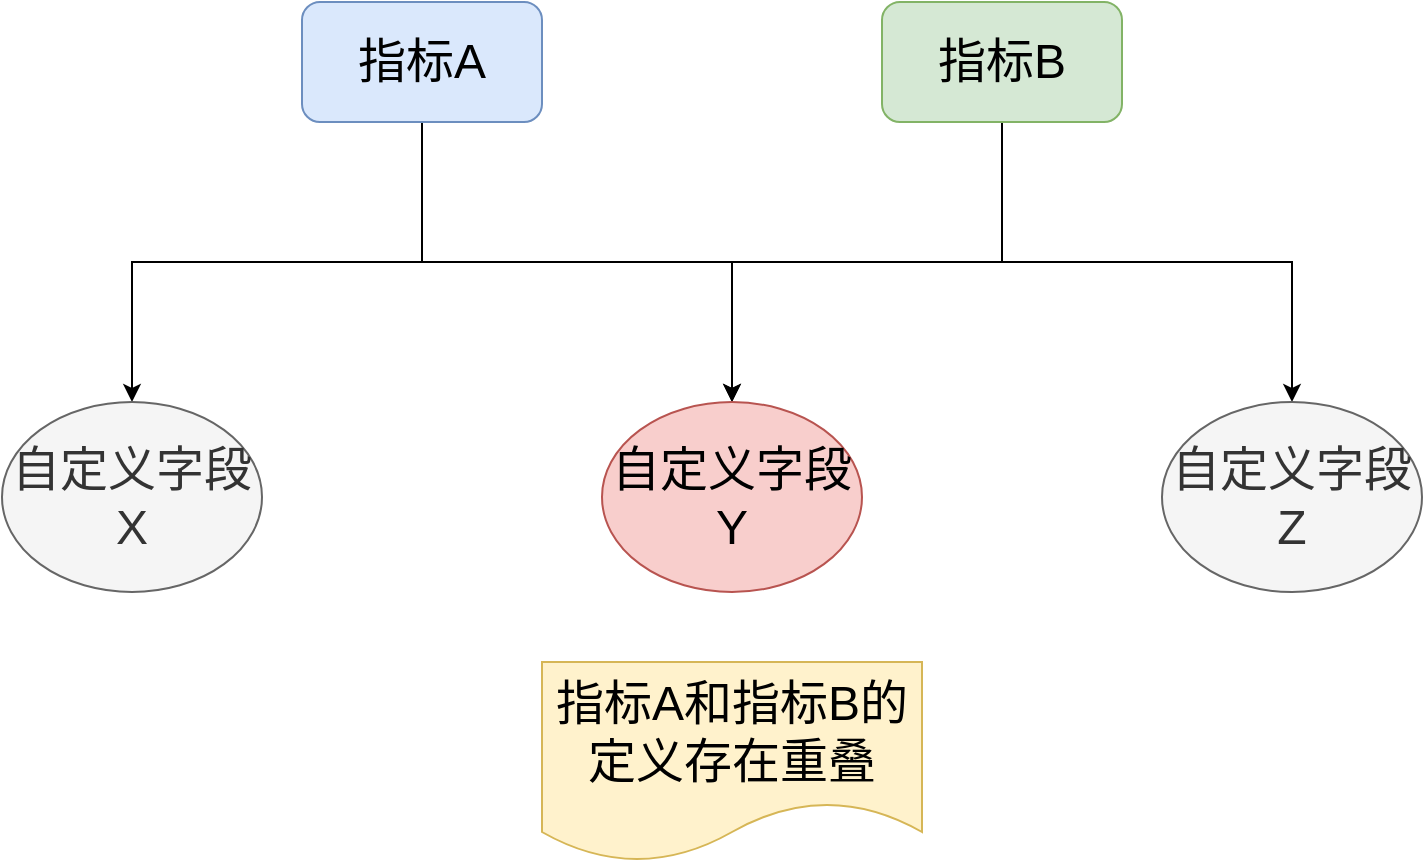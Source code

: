 <mxfile version="22.0.8" type="github">
  <diagram name="第 1 页" id="KLuJBzFRZ4RgJXD0yPbg">
    <mxGraphModel dx="910" dy="477" grid="1" gridSize="10" guides="1" tooltips="1" connect="1" arrows="1" fold="1" page="1" pageScale="1" pageWidth="827" pageHeight="1169" math="0" shadow="0">
      <root>
        <mxCell id="0" />
        <mxCell id="1" parent="0" />
        <mxCell id="tOw1Q5VsJJZ9V1xTStL0-7" style="edgeStyle=orthogonalEdgeStyle;rounded=0;orthogonalLoop=1;jettySize=auto;html=1;exitX=0.5;exitY=1;exitDx=0;exitDy=0;" edge="1" parent="1" source="tOw1Q5VsJJZ9V1xTStL0-1" target="tOw1Q5VsJJZ9V1xTStL0-4">
          <mxGeometry relative="1" as="geometry" />
        </mxCell>
        <mxCell id="tOw1Q5VsJJZ9V1xTStL0-8" style="edgeStyle=orthogonalEdgeStyle;rounded=0;orthogonalLoop=1;jettySize=auto;html=1;exitX=0.5;exitY=1;exitDx=0;exitDy=0;entryX=0.5;entryY=0;entryDx=0;entryDy=0;" edge="1" parent="1" source="tOw1Q5VsJJZ9V1xTStL0-1" target="tOw1Q5VsJJZ9V1xTStL0-5">
          <mxGeometry relative="1" as="geometry" />
        </mxCell>
        <mxCell id="tOw1Q5VsJJZ9V1xTStL0-1" value="&lt;font style=&quot;font-size: 24px;&quot;&gt;指标A&lt;/font&gt;" style="rounded=1;whiteSpace=wrap;html=1;fillColor=#dae8fc;strokeColor=#6c8ebf;" vertex="1" parent="1">
          <mxGeometry x="250" y="120" width="120" height="60" as="geometry" />
        </mxCell>
        <mxCell id="tOw1Q5VsJJZ9V1xTStL0-9" style="edgeStyle=orthogonalEdgeStyle;rounded=0;orthogonalLoop=1;jettySize=auto;html=1;exitX=0.5;exitY=1;exitDx=0;exitDy=0;entryX=0.5;entryY=0;entryDx=0;entryDy=0;" edge="1" parent="1" source="tOw1Q5VsJJZ9V1xTStL0-2" target="tOw1Q5VsJJZ9V1xTStL0-5">
          <mxGeometry relative="1" as="geometry" />
        </mxCell>
        <mxCell id="tOw1Q5VsJJZ9V1xTStL0-10" style="edgeStyle=orthogonalEdgeStyle;rounded=0;orthogonalLoop=1;jettySize=auto;html=1;exitX=0.5;exitY=1;exitDx=0;exitDy=0;entryX=0.5;entryY=0;entryDx=0;entryDy=0;" edge="1" parent="1" source="tOw1Q5VsJJZ9V1xTStL0-2" target="tOw1Q5VsJJZ9V1xTStL0-6">
          <mxGeometry relative="1" as="geometry" />
        </mxCell>
        <mxCell id="tOw1Q5VsJJZ9V1xTStL0-2" value="&lt;font style=&quot;font-size: 24px;&quot;&gt;指标B&lt;/font&gt;" style="rounded=1;whiteSpace=wrap;html=1;fillColor=#d5e8d4;strokeColor=#82b366;" vertex="1" parent="1">
          <mxGeometry x="540" y="120" width="120" height="60" as="geometry" />
        </mxCell>
        <mxCell id="tOw1Q5VsJJZ9V1xTStL0-4" value="&lt;font style=&quot;font-size: 24px;&quot;&gt;自定义字段X&lt;/font&gt;" style="ellipse;whiteSpace=wrap;html=1;fillColor=#f5f5f5;fontColor=#333333;strokeColor=#666666;" vertex="1" parent="1">
          <mxGeometry x="100" y="320" width="130" height="95" as="geometry" />
        </mxCell>
        <mxCell id="tOw1Q5VsJJZ9V1xTStL0-5" value="&lt;font style=&quot;font-size: 24px;&quot;&gt;自定义字段Y&lt;/font&gt;" style="ellipse;whiteSpace=wrap;html=1;fillColor=#f8cecc;strokeColor=#b85450;" vertex="1" parent="1">
          <mxGeometry x="400" y="320" width="130" height="95" as="geometry" />
        </mxCell>
        <mxCell id="tOw1Q5VsJJZ9V1xTStL0-6" value="&lt;font style=&quot;font-size: 24px;&quot;&gt;自定义字段Z&lt;/font&gt;" style="ellipse;whiteSpace=wrap;html=1;fillColor=#f5f5f5;fontColor=#333333;strokeColor=#666666;" vertex="1" parent="1">
          <mxGeometry x="680" y="320" width="130" height="95" as="geometry" />
        </mxCell>
        <mxCell id="tOw1Q5VsJJZ9V1xTStL0-11" value="&lt;font style=&quot;font-size: 24px;&quot;&gt;指标A和指标B的定义存在重叠&lt;/font&gt;" style="shape=document;whiteSpace=wrap;html=1;boundedLbl=1;fillColor=#fff2cc;strokeColor=#d6b656;" vertex="1" parent="1">
          <mxGeometry x="370" y="450" width="190" height="100" as="geometry" />
        </mxCell>
      </root>
    </mxGraphModel>
  </diagram>
</mxfile>
